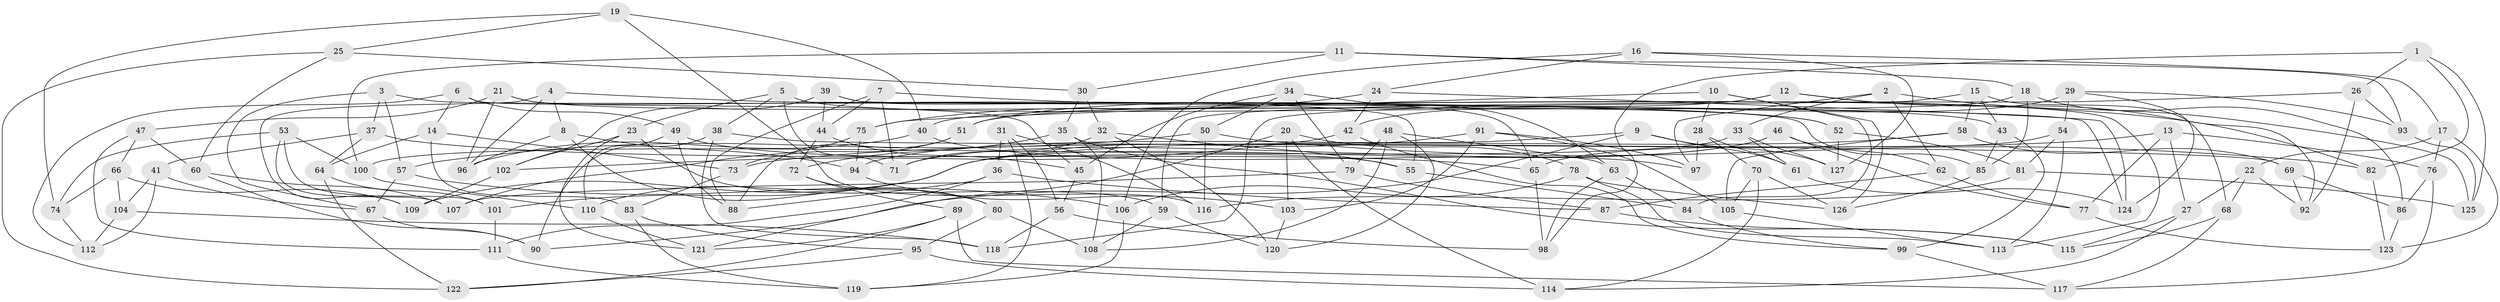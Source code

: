 // coarse degree distribution, {5: 0.14, 4: 0.4, 7: 0.1, 3: 0.1, 6: 0.08, 8: 0.06, 2: 0.02, 9: 0.06, 14: 0.02, 12: 0.02}
// Generated by graph-tools (version 1.1) at 2025/01/03/04/25 22:01:35]
// undirected, 127 vertices, 254 edges
graph export_dot {
graph [start="1"]
  node [color=gray90,style=filled];
  1;
  2;
  3;
  4;
  5;
  6;
  7;
  8;
  9;
  10;
  11;
  12;
  13;
  14;
  15;
  16;
  17;
  18;
  19;
  20;
  21;
  22;
  23;
  24;
  25;
  26;
  27;
  28;
  29;
  30;
  31;
  32;
  33;
  34;
  35;
  36;
  37;
  38;
  39;
  40;
  41;
  42;
  43;
  44;
  45;
  46;
  47;
  48;
  49;
  50;
  51;
  52;
  53;
  54;
  55;
  56;
  57;
  58;
  59;
  60;
  61;
  62;
  63;
  64;
  65;
  66;
  67;
  68;
  69;
  70;
  71;
  72;
  73;
  74;
  75;
  76;
  77;
  78;
  79;
  80;
  81;
  82;
  83;
  84;
  85;
  86;
  87;
  88;
  89;
  90;
  91;
  92;
  93;
  94;
  95;
  96;
  97;
  98;
  99;
  100;
  101;
  102;
  103;
  104;
  105;
  106;
  107;
  108;
  109;
  110;
  111;
  112;
  113;
  114;
  115;
  116;
  117;
  118;
  119;
  120;
  121;
  122;
  123;
  124;
  125;
  126;
  127;
  1 -- 82;
  1 -- 26;
  1 -- 125;
  1 -- 98;
  2 -- 62;
  2 -- 97;
  2 -- 33;
  2 -- 125;
  3 -- 85;
  3 -- 37;
  3 -- 67;
  3 -- 57;
  4 -- 8;
  4 -- 96;
  4 -- 52;
  4 -- 109;
  5 -- 38;
  5 -- 71;
  5 -- 43;
  5 -- 23;
  6 -- 55;
  6 -- 112;
  6 -- 49;
  6 -- 14;
  7 -- 44;
  7 -- 71;
  7 -- 88;
  7 -- 82;
  8 -- 80;
  8 -- 94;
  8 -- 96;
  9 -- 127;
  9 -- 90;
  9 -- 94;
  9 -- 61;
  10 -- 75;
  10 -- 28;
  10 -- 84;
  10 -- 126;
  11 -- 93;
  11 -- 18;
  11 -- 100;
  11 -- 30;
  12 -- 59;
  12 -- 92;
  12 -- 113;
  12 -- 51;
  13 -- 77;
  13 -- 76;
  13 -- 73;
  13 -- 27;
  14 -- 64;
  14 -- 83;
  14 -- 73;
  15 -- 68;
  15 -- 43;
  15 -- 58;
  15 -- 118;
  16 -- 127;
  16 -- 24;
  16 -- 17;
  16 -- 106;
  17 -- 76;
  17 -- 123;
  17 -- 22;
  18 -- 86;
  18 -- 40;
  18 -- 85;
  19 -- 74;
  19 -- 40;
  19 -- 116;
  19 -- 25;
  20 -- 121;
  20 -- 114;
  20 -- 103;
  20 -- 78;
  21 -- 45;
  21 -- 96;
  21 -- 52;
  21 -- 47;
  22 -- 68;
  22 -- 92;
  22 -- 27;
  23 -- 102;
  23 -- 59;
  23 -- 121;
  24 -- 42;
  24 -- 124;
  24 -- 75;
  25 -- 122;
  25 -- 30;
  25 -- 60;
  26 -- 51;
  26 -- 93;
  26 -- 92;
  27 -- 115;
  27 -- 114;
  28 -- 61;
  28 -- 70;
  28 -- 97;
  29 -- 93;
  29 -- 54;
  29 -- 124;
  29 -- 42;
  30 -- 32;
  30 -- 35;
  31 -- 119;
  31 -- 116;
  31 -- 36;
  31 -- 56;
  32 -- 55;
  32 -- 71;
  32 -- 120;
  33 -- 100;
  33 -- 127;
  33 -- 61;
  34 -- 79;
  34 -- 45;
  34 -- 50;
  34 -- 63;
  35 -- 108;
  35 -- 72;
  35 -- 115;
  36 -- 111;
  36 -- 88;
  36 -- 87;
  37 -- 65;
  37 -- 41;
  37 -- 64;
  38 -- 69;
  38 -- 118;
  38 -- 90;
  39 -- 102;
  39 -- 124;
  39 -- 44;
  39 -- 65;
  40 -- 96;
  40 -- 97;
  41 -- 112;
  41 -- 104;
  41 -- 67;
  42 -- 102;
  42 -- 99;
  43 -- 99;
  43 -- 85;
  44 -- 45;
  44 -- 72;
  45 -- 56;
  46 -- 62;
  46 -- 101;
  46 -- 71;
  46 -- 77;
  47 -- 111;
  47 -- 66;
  47 -- 60;
  48 -- 63;
  48 -- 108;
  48 -- 120;
  48 -- 79;
  49 -- 88;
  49 -- 55;
  49 -- 110;
  50 -- 116;
  50 -- 57;
  50 -- 82;
  51 -- 88;
  51 -- 73;
  52 -- 127;
  52 -- 81;
  53 -- 101;
  53 -- 100;
  53 -- 107;
  53 -- 74;
  54 -- 81;
  54 -- 65;
  54 -- 113;
  55 -- 84;
  56 -- 118;
  56 -- 98;
  57 -- 67;
  57 -- 106;
  58 -- 69;
  58 -- 105;
  58 -- 109;
  59 -- 108;
  59 -- 120;
  60 -- 107;
  60 -- 90;
  61 -- 124;
  62 -- 77;
  62 -- 87;
  63 -- 98;
  63 -- 84;
  64 -- 101;
  64 -- 122;
  65 -- 98;
  66 -- 74;
  66 -- 104;
  66 -- 109;
  67 -- 90;
  68 -- 117;
  68 -- 115;
  69 -- 92;
  69 -- 86;
  70 -- 126;
  70 -- 114;
  70 -- 105;
  72 -- 89;
  72 -- 80;
  73 -- 83;
  74 -- 112;
  75 -- 94;
  75 -- 107;
  76 -- 117;
  76 -- 86;
  77 -- 123;
  78 -- 126;
  78 -- 106;
  78 -- 113;
  79 -- 87;
  79 -- 107;
  80 -- 95;
  80 -- 108;
  81 -- 116;
  81 -- 125;
  82 -- 123;
  83 -- 119;
  83 -- 95;
  84 -- 99;
  85 -- 126;
  86 -- 123;
  87 -- 115;
  89 -- 122;
  89 -- 121;
  89 -- 117;
  91 -- 110;
  91 -- 103;
  91 -- 97;
  91 -- 105;
  93 -- 125;
  94 -- 103;
  95 -- 122;
  95 -- 114;
  99 -- 117;
  100 -- 110;
  101 -- 111;
  102 -- 109;
  103 -- 120;
  104 -- 118;
  104 -- 112;
  105 -- 113;
  106 -- 119;
  110 -- 121;
  111 -- 119;
}
